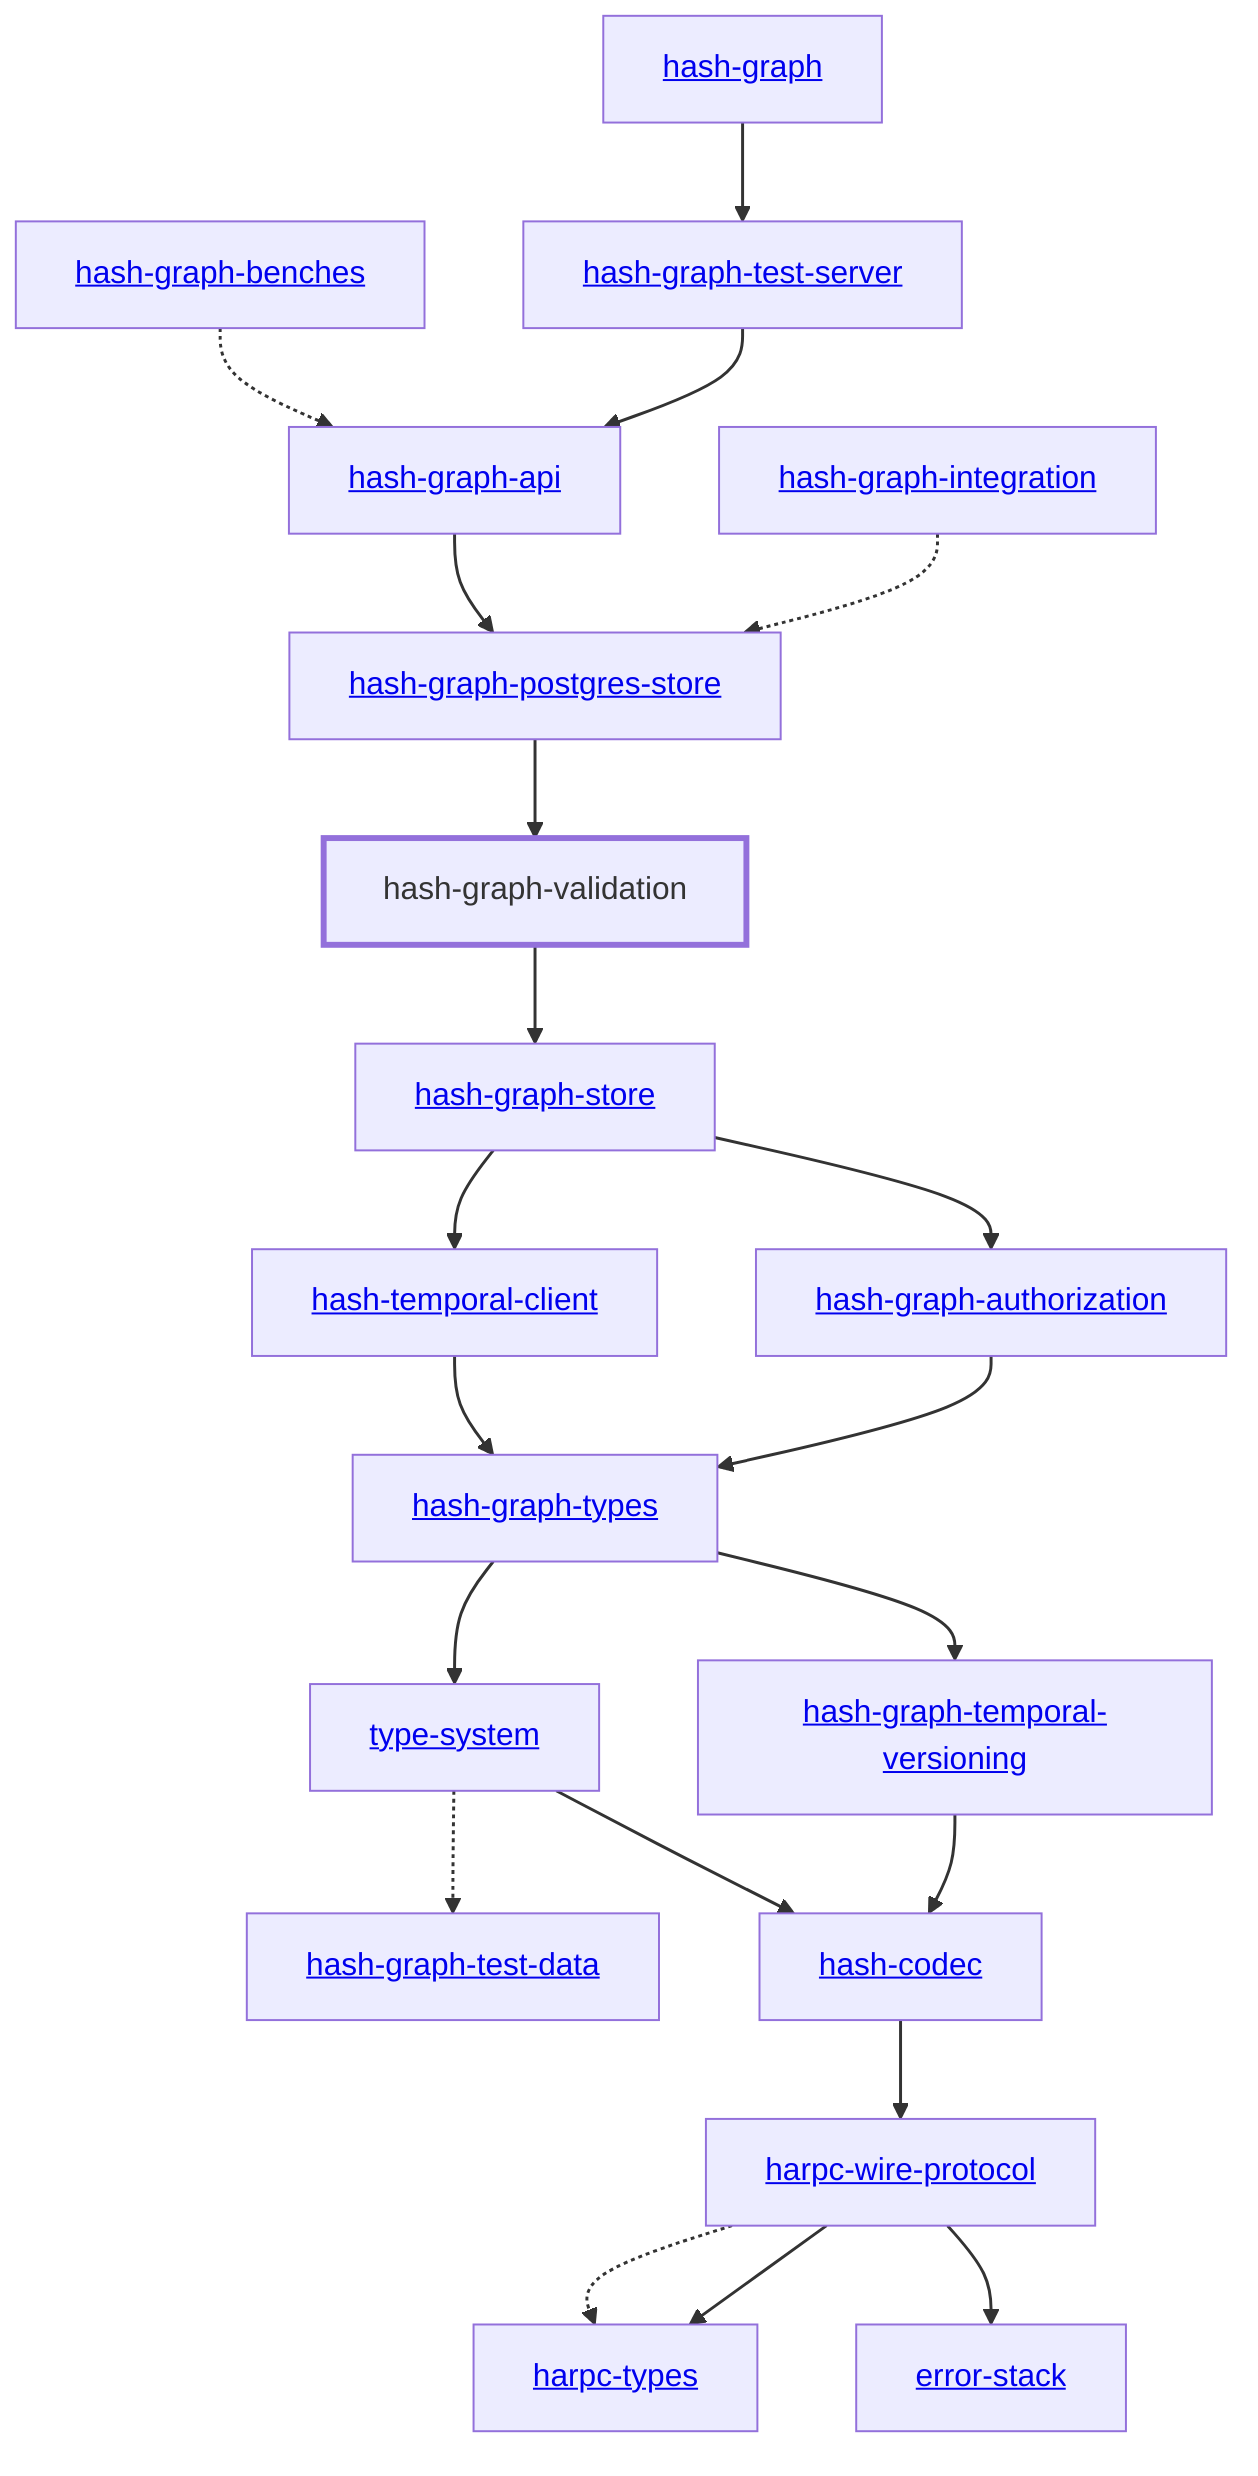 graph TD
    %% Configure the diagram
    linkStyle default stroke-width:1.5px
    classDef default stroke-width:1px
    classDef root stroke-width:3px
    classDef dev stroke-width:1px
    classDef build stroke-width:1px
    %% Legend
    %% --> : Normal dependency
    %% -.-> : Dev dependency
    %% ---> : Build dependency
    0[hash-graph-validation]
    class 0 root
    1[<a href="../hash_graph_test_data/index.html">hash-graph-test-data</a>]
    class 1 dev
    2[<a href="../hash_graph_temporal_versioning/index.html">hash-graph-temporal-versioning</a>]
    3[<a href="../type_system/index.html">type-system</a>]
    4[<a href="../hash_graph_types/index.html">hash-graph-types</a>]
    5[<a href="../hash_graph_store/index.html">hash-graph-store</a>]
    6[<a href="../error_stack/index.html">error-stack</a>]
    7[<a href="../hash_codec/index.html">hash-codec</a>]
    8[<a href="../hash_temporal_client/index.html">hash-temporal-client</a>]
    9[<a href="../hash_graph_authorization/index.html">hash-graph-authorization</a>]
    10[<a href="../harpc_types/index.html">harpc-types</a>]
    11[<a href="../harpc_wire_protocol/index.html">harpc-wire-protocol</a>]
    12[<a href="../hash_graph_api/index.html">hash-graph-api</a>]
    13[<a href="../hash_graph_postgres_store/index.html">hash-graph-postgres-store</a>]
    14[<a href="../hash_graph/index.html">hash-graph</a>]
    15[<a href="../hash_graph_benches/index.html">hash-graph-benches</a>]
    16[<a href="../hash_graph_test_server/index.html">hash-graph-test-server</a>]
    class 16 dev
    17[<a href="../hash_graph_integration/index.html">hash-graph-integration</a>]
    0 --> 5
    2 --> 7
    3 -.-> 1
    3 --> 7
    4 --> 3
    4 --> 2
    5 --> 8
    5 --> 9
    7 --> 11
    8 --> 4
    9 --> 4
    11 -.-> 10
    11 --> 10
    11 --> 6
    13 --> 0
    15 -.-> 12
    16 --> 12
    12 --> 13
    17 -.-> 13
    14 --> 16